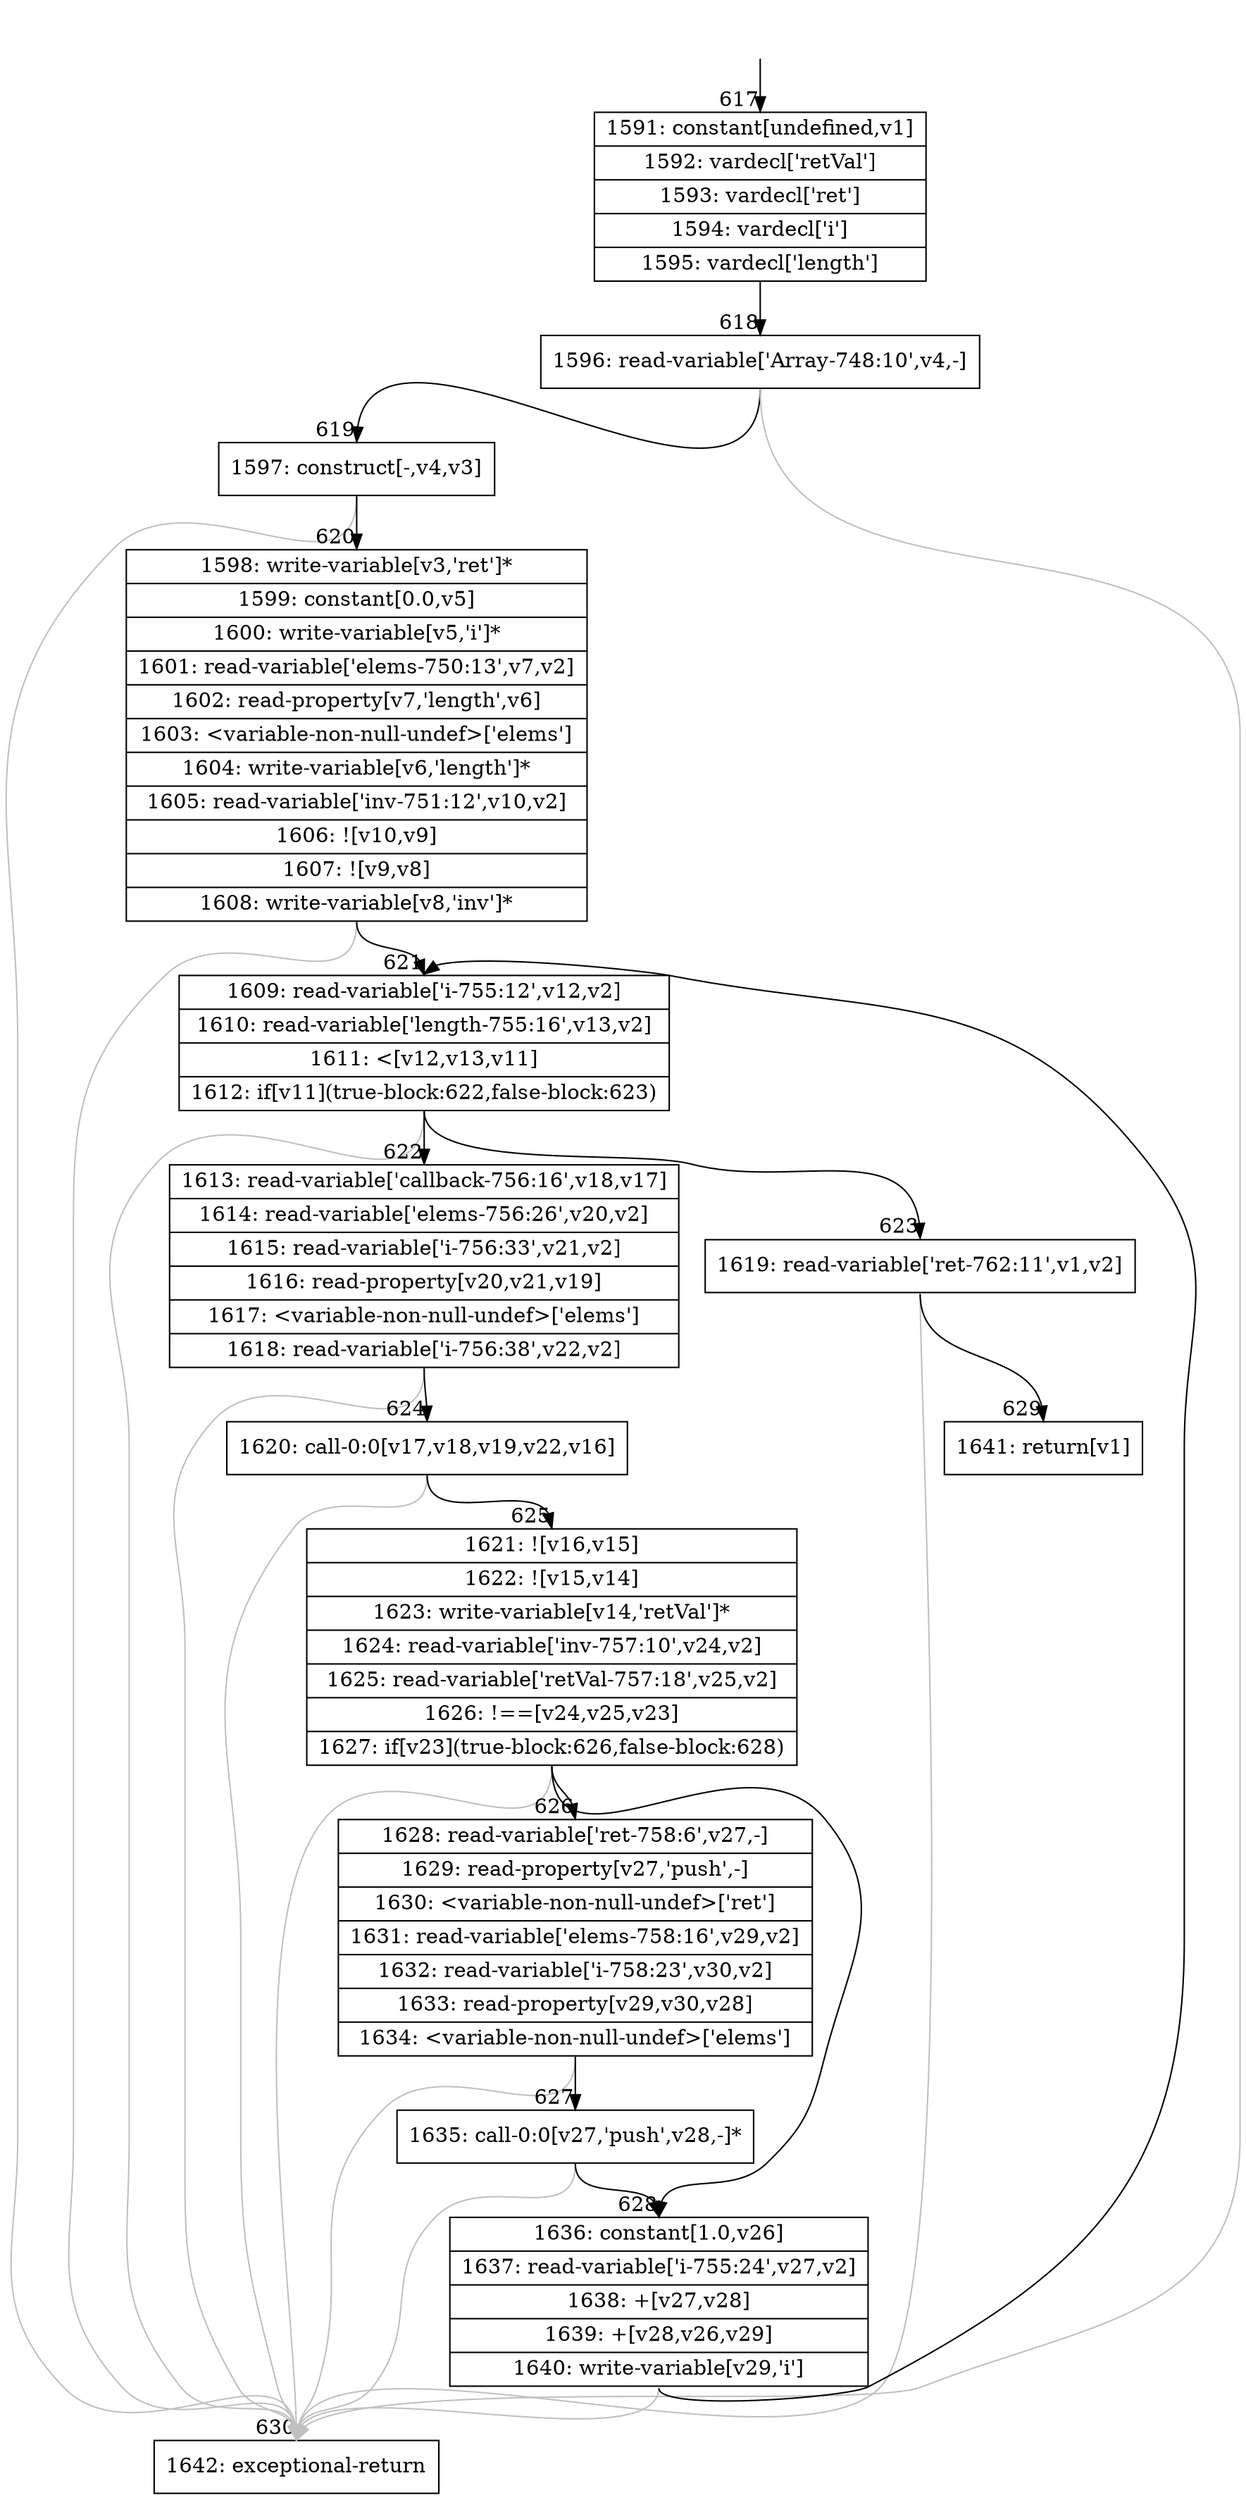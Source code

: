 digraph {
rankdir="TD"
BB_entry46[shape=none,label=""];
BB_entry46 -> BB617 [tailport=s, headport=n, headlabel="    617"]
BB617 [shape=record label="{1591: constant[undefined,v1]|1592: vardecl['retVal']|1593: vardecl['ret']|1594: vardecl['i']|1595: vardecl['length']}" ] 
BB617 -> BB618 [tailport=s, headport=n, headlabel="      618"]
BB618 [shape=record label="{1596: read-variable['Array-748:10',v4,-]}" ] 
BB618 -> BB619 [tailport=s, headport=n, headlabel="      619"]
BB618 -> BB630 [tailport=s, headport=n, color=gray, headlabel="      630"]
BB619 [shape=record label="{1597: construct[-,v4,v3]}" ] 
BB619 -> BB620 [tailport=s, headport=n, headlabel="      620"]
BB619 -> BB630 [tailport=s, headport=n, color=gray]
BB620 [shape=record label="{1598: write-variable[v3,'ret']*|1599: constant[0.0,v5]|1600: write-variable[v5,'i']*|1601: read-variable['elems-750:13',v7,v2]|1602: read-property[v7,'length',v6]|1603: \<variable-non-null-undef\>['elems']|1604: write-variable[v6,'length']*|1605: read-variable['inv-751:12',v10,v2]|1606: ![v10,v9]|1607: ![v9,v8]|1608: write-variable[v8,'inv']*}" ] 
BB620 -> BB621 [tailport=s, headport=n, headlabel="      621"]
BB620 -> BB630 [tailport=s, headport=n, color=gray]
BB621 [shape=record label="{1609: read-variable['i-755:12',v12,v2]|1610: read-variable['length-755:16',v13,v2]|1611: \<[v12,v13,v11]|1612: if[v11](true-block:622,false-block:623)}" ] 
BB621 -> BB622 [tailport=s, headport=n, headlabel="      622"]
BB621 -> BB623 [tailport=s, headport=n, headlabel="      623"]
BB621 -> BB630 [tailport=s, headport=n, color=gray]
BB622 [shape=record label="{1613: read-variable['callback-756:16',v18,v17]|1614: read-variable['elems-756:26',v20,v2]|1615: read-variable['i-756:33',v21,v2]|1616: read-property[v20,v21,v19]|1617: \<variable-non-null-undef\>['elems']|1618: read-variable['i-756:38',v22,v2]}" ] 
BB622 -> BB624 [tailport=s, headport=n, headlabel="      624"]
BB622 -> BB630 [tailport=s, headport=n, color=gray]
BB623 [shape=record label="{1619: read-variable['ret-762:11',v1,v2]}" ] 
BB623 -> BB629 [tailport=s, headport=n, headlabel="      629"]
BB623 -> BB630 [tailport=s, headport=n, color=gray]
BB624 [shape=record label="{1620: call-0:0[v17,v18,v19,v22,v16]}" ] 
BB624 -> BB625 [tailport=s, headport=n, headlabel="      625"]
BB624 -> BB630 [tailport=s, headport=n, color=gray]
BB625 [shape=record label="{1621: ![v16,v15]|1622: ![v15,v14]|1623: write-variable[v14,'retVal']*|1624: read-variable['inv-757:10',v24,v2]|1625: read-variable['retVal-757:18',v25,v2]|1626: !==[v24,v25,v23]|1627: if[v23](true-block:626,false-block:628)}" ] 
BB625 -> BB626 [tailport=s, headport=n, headlabel="      626"]
BB625 -> BB628 [tailport=s, headport=n, headlabel="      628"]
BB625 -> BB630 [tailport=s, headport=n, color=gray]
BB626 [shape=record label="{1628: read-variable['ret-758:6',v27,-]|1629: read-property[v27,'push',-]|1630: \<variable-non-null-undef\>['ret']|1631: read-variable['elems-758:16',v29,v2]|1632: read-variable['i-758:23',v30,v2]|1633: read-property[v29,v30,v28]|1634: \<variable-non-null-undef\>['elems']}" ] 
BB626 -> BB627 [tailport=s, headport=n, headlabel="      627"]
BB626 -> BB630 [tailport=s, headport=n, color=gray]
BB627 [shape=record label="{1635: call-0:0[v27,'push',v28,-]*}" ] 
BB627 -> BB628 [tailport=s, headport=n]
BB627 -> BB630 [tailport=s, headport=n, color=gray]
BB628 [shape=record label="{1636: constant[1.0,v26]|1637: read-variable['i-755:24',v27,v2]|1638: +[v27,v28]|1639: +[v28,v26,v29]|1640: write-variable[v29,'i']}" ] 
BB628 -> BB621 [tailport=s, headport=n]
BB628 -> BB630 [tailport=s, headport=n, color=gray]
BB629 [shape=record label="{1641: return[v1]}" ] 
BB630 [shape=record label="{1642: exceptional-return}" ] 
}
